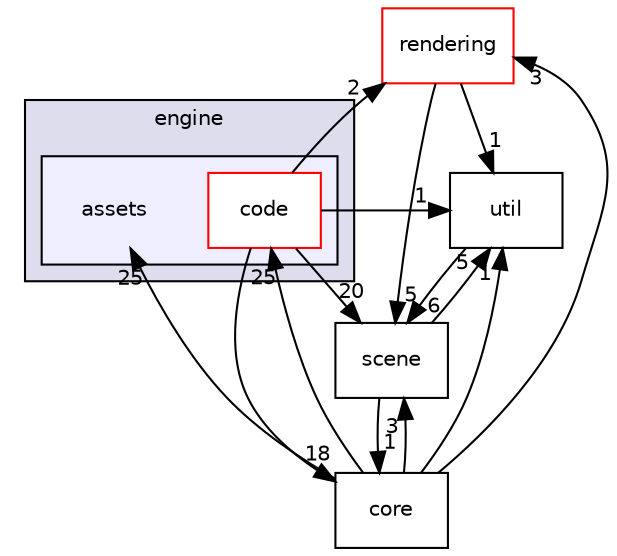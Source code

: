 digraph "C:/Users/Jose/Documents/Projects/VCTRenderer/engine/assets" {
  compound=true
  node [ fontsize="10", fontname="Helvetica"];
  edge [ labelfontsize="10", labelfontname="Helvetica"];
  subgraph clusterdir_996f45160da62e1a3d7f6046fad68f51 {
    graph [ bgcolor="#ddddee", pencolor="black", label="engine" fontname="Helvetica", fontsize="10", URL="dir_996f45160da62e1a3d7f6046fad68f51.html"]
  subgraph clusterdir_0cfde3bc2f7f354d829b8a3c2c206afb {
    graph [ bgcolor="#eeeeff", pencolor="black", label="" URL="dir_0cfde3bc2f7f354d829b8a3c2c206afb.html"];
    dir_0cfde3bc2f7f354d829b8a3c2c206afb [shape=plaintext label="assets"];
    dir_07212b3ff73bb874481ebcc4d19ddc13 [shape=box label="code" color="red" fillcolor="white" style="filled" URL="dir_07212b3ff73bb874481ebcc4d19ddc13.html"];
  }
  }
  dir_eda65af757018533823b29d4f412de51 [shape=box label="rendering" fillcolor="white" style="filled" color="red" URL="dir_eda65af757018533823b29d4f412de51.html"];
  dir_a0e47c104ecd6c0b6dccb5f33d071508 [shape=box label="core" URL="dir_a0e47c104ecd6c0b6dccb5f33d071508.html"];
  dir_e3ae55271edb648fb32b969ad2836458 [shape=box label="util" URL="dir_e3ae55271edb648fb32b969ad2836458.html"];
  dir_c4b2e6fa44e5132327cff5b3242dfb0d [shape=box label="scene" URL="dir_c4b2e6fa44e5132327cff5b3242dfb0d.html"];
  dir_07212b3ff73bb874481ebcc4d19ddc13->dir_eda65af757018533823b29d4f412de51 [headlabel="2", labeldistance=1.5 headhref="dir_000002_000008.html"];
  dir_07212b3ff73bb874481ebcc4d19ddc13->dir_a0e47c104ecd6c0b6dccb5f33d071508 [headlabel="18", labeldistance=1.5 headhref="dir_000002_000007.html"];
  dir_07212b3ff73bb874481ebcc4d19ddc13->dir_e3ae55271edb648fb32b969ad2836458 [headlabel="1", labeldistance=1.5 headhref="dir_000002_000012.html"];
  dir_07212b3ff73bb874481ebcc4d19ddc13->dir_c4b2e6fa44e5132327cff5b3242dfb0d [headlabel="20", labeldistance=1.5 headhref="dir_000002_000010.html"];
  dir_eda65af757018533823b29d4f412de51->dir_e3ae55271edb648fb32b969ad2836458 [headlabel="1", labeldistance=1.5 headhref="dir_000008_000012.html"];
  dir_eda65af757018533823b29d4f412de51->dir_c4b2e6fa44e5132327cff5b3242dfb0d [headlabel="5", labeldistance=1.5 headhref="dir_000008_000010.html"];
  dir_a0e47c104ecd6c0b6dccb5f33d071508->dir_07212b3ff73bb874481ebcc4d19ddc13 [headlabel="25", labeldistance=1.5 headhref="dir_000007_000002.html"];
  dir_a0e47c104ecd6c0b6dccb5f33d071508->dir_eda65af757018533823b29d4f412de51 [headlabel="3", labeldistance=1.5 headhref="dir_000007_000008.html"];
  dir_a0e47c104ecd6c0b6dccb5f33d071508->dir_e3ae55271edb648fb32b969ad2836458 [headlabel="1", labeldistance=1.5 headhref="dir_000007_000012.html"];
  dir_a0e47c104ecd6c0b6dccb5f33d071508->dir_c4b2e6fa44e5132327cff5b3242dfb0d [headlabel="3", labeldistance=1.5 headhref="dir_000007_000010.html"];
  dir_a0e47c104ecd6c0b6dccb5f33d071508->dir_0cfde3bc2f7f354d829b8a3c2c206afb [headlabel="25", labeldistance=1.5 headhref="dir_000007_000001.html"];
  dir_e3ae55271edb648fb32b969ad2836458->dir_c4b2e6fa44e5132327cff5b3242dfb0d [headlabel="6", labeldistance=1.5 headhref="dir_000012_000010.html"];
  dir_c4b2e6fa44e5132327cff5b3242dfb0d->dir_a0e47c104ecd6c0b6dccb5f33d071508 [headlabel="1", labeldistance=1.5 headhref="dir_000010_000007.html"];
  dir_c4b2e6fa44e5132327cff5b3242dfb0d->dir_e3ae55271edb648fb32b969ad2836458 [headlabel="5", labeldistance=1.5 headhref="dir_000010_000012.html"];
}
